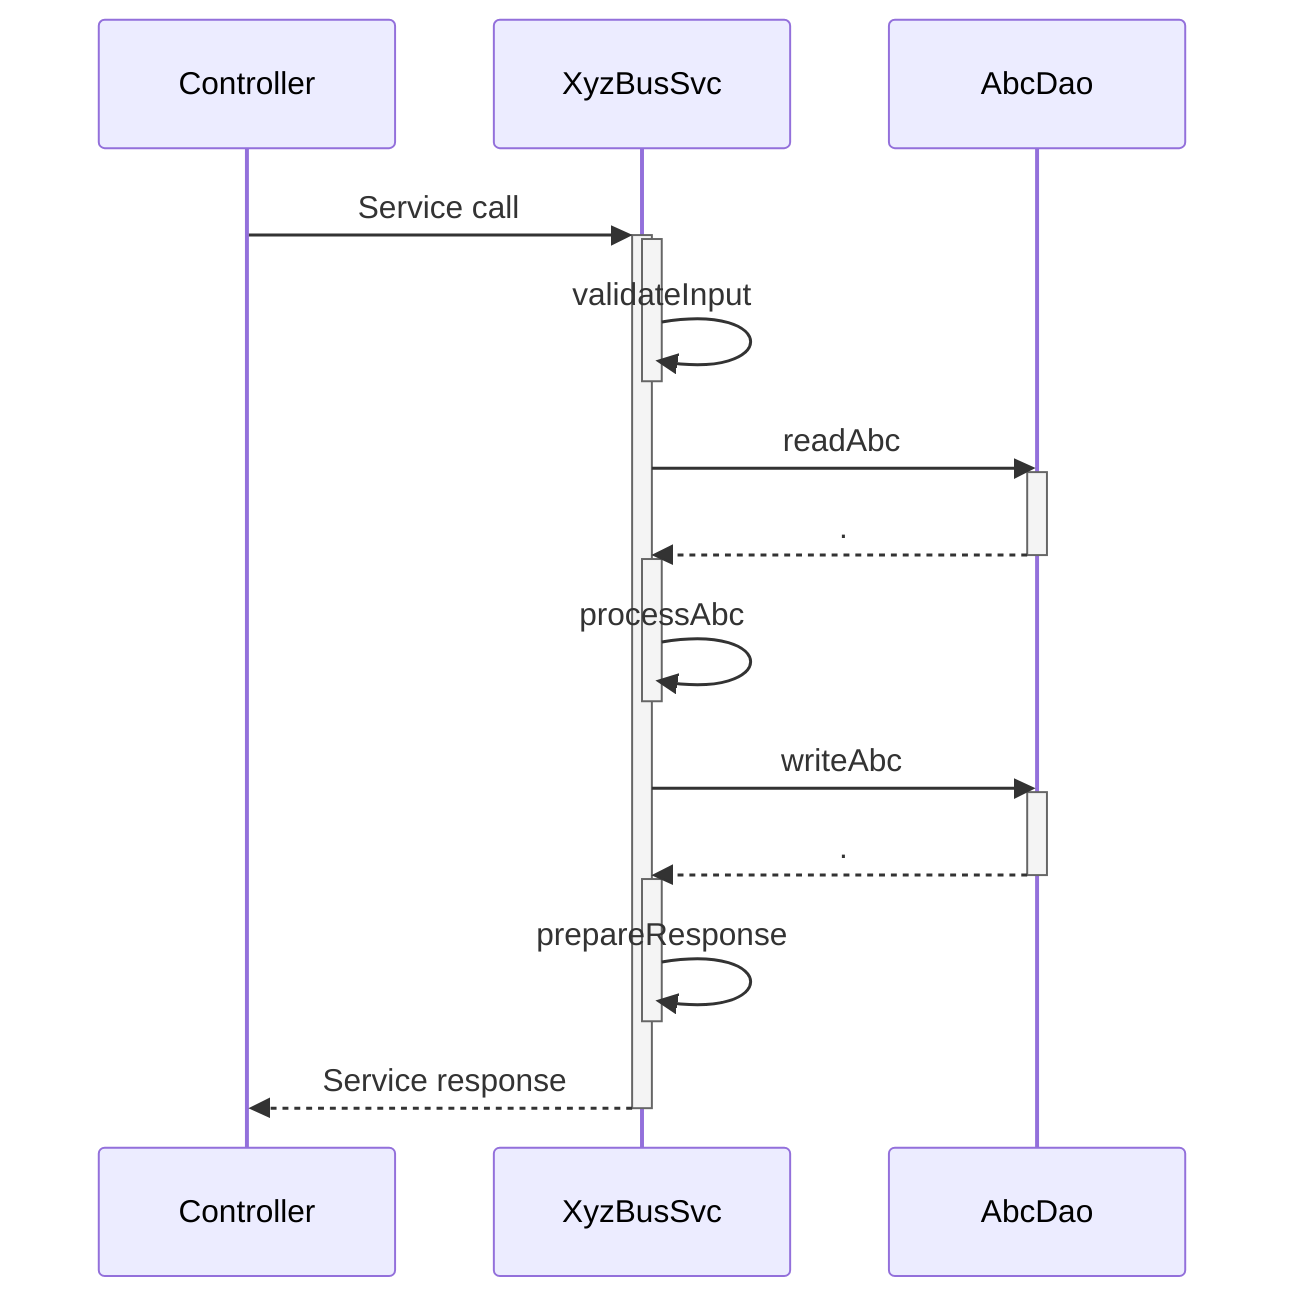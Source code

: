 sequenceDiagram
    participant Controller
    participant XyzBusSvc
    participant AbcDao

    Controller->>+XyzBusSvc: Service call
    activate XyzBusSvc
    XyzBusSvc->>XyzBusSvc: validateInput
    deactivate XyzBusSvc
    XyzBusSvc->>AbcDao: readAbc
    activate AbcDao
    AbcDao-->>XyzBusSvc: .
    deactivate AbcDao
    activate XyzBusSvc
    XyzBusSvc->>XyzBusSvc: processAbc
    deactivate XyzBusSvc
    XyzBusSvc->>AbcDao: writeAbc
    activate AbcDao
    AbcDao-->>XyzBusSvc: .
    deactivate AbcDao
    activate XyzBusSvc
    XyzBusSvc->>XyzBusSvc: prepareResponse
    deactivate XyzBusSvc
    XyzBusSvc-->>-Controller: Service response